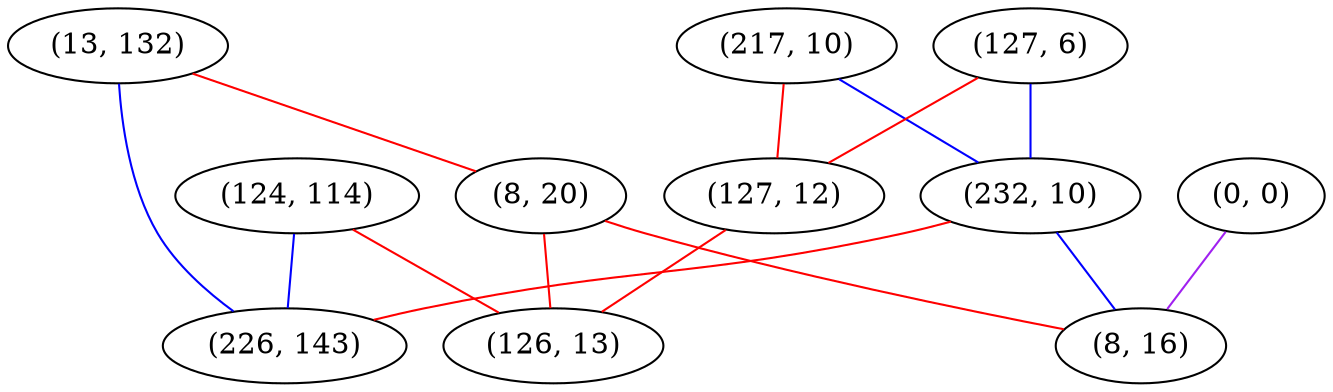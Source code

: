 graph "" {
"(217, 10)";
"(124, 114)";
"(127, 6)";
"(0, 0)";
"(13, 132)";
"(232, 10)";
"(8, 20)";
"(127, 12)";
"(226, 143)";
"(8, 16)";
"(126, 13)";
"(217, 10)" -- "(127, 12)"  [color=red, key=0, weight=1];
"(217, 10)" -- "(232, 10)"  [color=blue, key=0, weight=3];
"(124, 114)" -- "(226, 143)"  [color=blue, key=0, weight=3];
"(124, 114)" -- "(126, 13)"  [color=red, key=0, weight=1];
"(127, 6)" -- "(127, 12)"  [color=red, key=0, weight=1];
"(127, 6)" -- "(232, 10)"  [color=blue, key=0, weight=3];
"(0, 0)" -- "(8, 16)"  [color=purple, key=0, weight=4];
"(13, 132)" -- "(226, 143)"  [color=blue, key=0, weight=3];
"(13, 132)" -- "(8, 20)"  [color=red, key=0, weight=1];
"(232, 10)" -- "(226, 143)"  [color=red, key=0, weight=1];
"(232, 10)" -- "(8, 16)"  [color=blue, key=0, weight=3];
"(8, 20)" -- "(8, 16)"  [color=red, key=0, weight=1];
"(8, 20)" -- "(126, 13)"  [color=red, key=0, weight=1];
"(127, 12)" -- "(126, 13)"  [color=red, key=0, weight=1];
}

